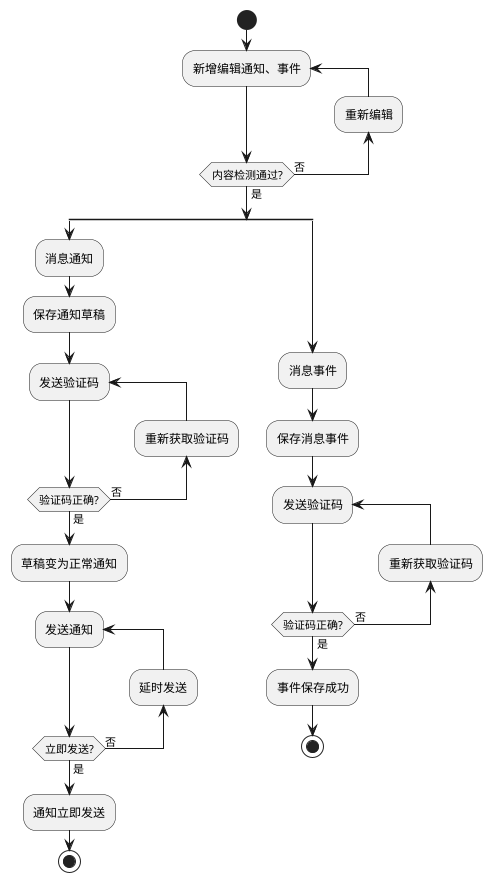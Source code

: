 @startuml
start
repeat:新增编辑通知、事件;
backward :重新编辑;
repeat while (内容检测通过?) is (否) not (是)
    split
    :消息通知;
        :保存通知草稿;
        repeat:发送验证码;
        backward :重新获取验证码;
        repeat while (验证码正确?) is (否) not (是)
         :草稿变为正常通知;
         repeat :发送通知;
         backward :延时发送;
         repeat while (立即发送?) is (否) not (是)
         :通知立即发送;
        stop;
    split again
        :消息事件;
        :保存消息事件;
                repeat:发送验证码;
                backward :重新获取验证码;
                repeat while (验证码正确?) is (否) not (是)
                 :事件保存成功;
                 stop;
    end split

@enduml
